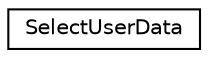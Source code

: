 digraph G
{
  edge [fontname="Helvetica",fontsize="10",labelfontname="Helvetica",labelfontsize="10"];
  node [fontname="Helvetica",fontsize="10",shape=record];
  rankdir=LR;
  Node1 [label="SelectUserData",height=0.2,width=0.4,color="black", fillcolor="white", style="filled",URL="$dc/df1/structSelectUserData.html"];
}
